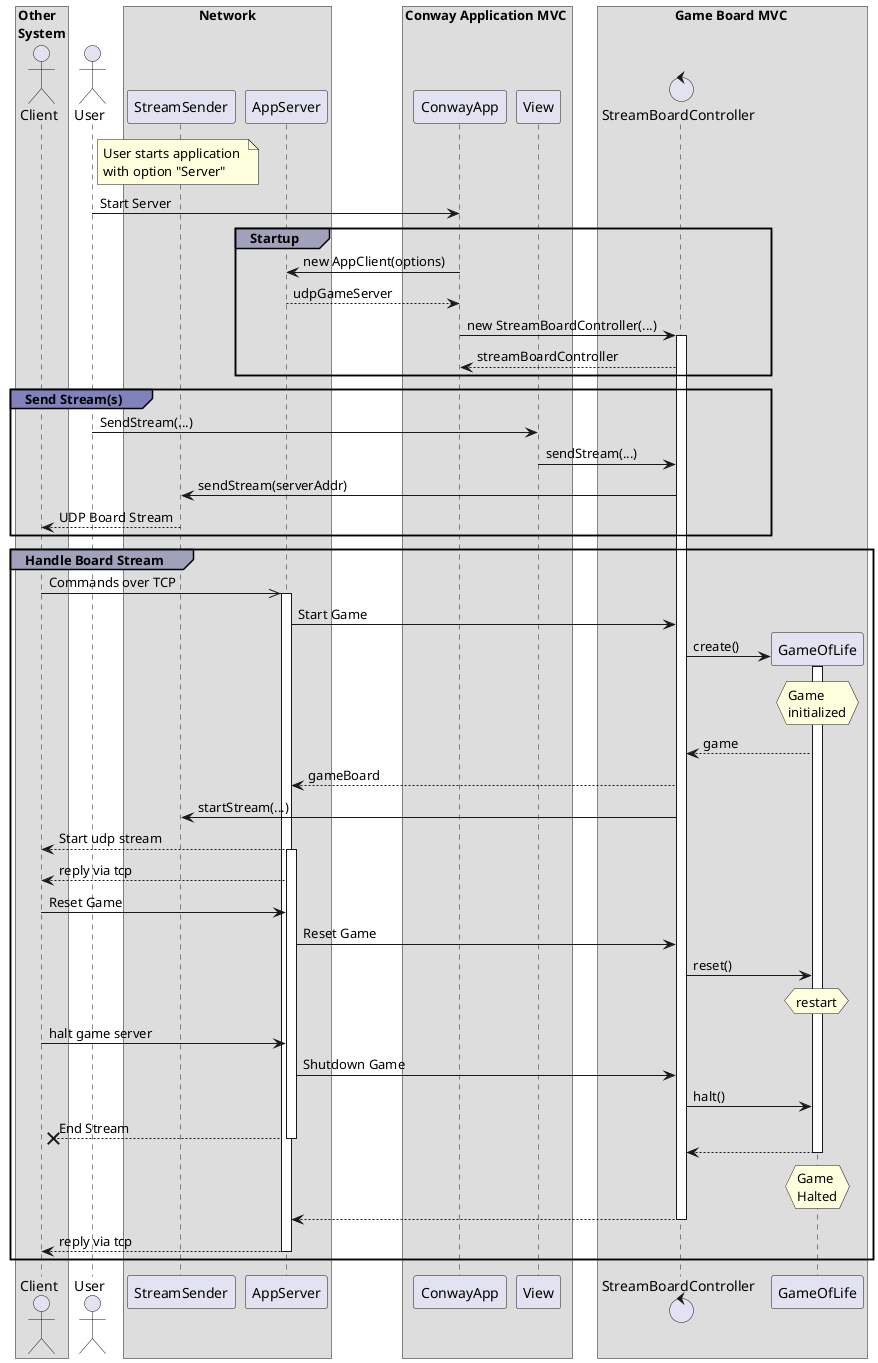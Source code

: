 @startuml

    box "Other\nSystem"
        actor Client
    end box

    actor User

    box "Network"
        participant StreamSender 
        participant AppServer 
        control StreamBoardController
    end box

    box "Conway Application MVC "
        participant ConwayApp
        participant "View" as ConwayAppView
    end box

    box "Game Board MVC "
        control StreamBoardController 
        participant GameOfLife

        

    end box 

    note right of User :  User starts application \nwith option "Server"
    User -> ConwayApp: Start Server


    group#a1a1bb  Startup
        ConwayApp -> AppServer: new AppClient(options)
        AppServer --> ConwayApp: udpGameServer
        
        ConwayApp -> StreamBoardController : new StreamBoardController(...)
        activate StreamBoardController
        StreamBoardController --> ConwayApp: streamBoardController
    end group

    group#8181bb  Send Stream(s)
        User -> ConwayAppView: SendStream(...)
        ConwayAppView           ->  StreamBoardController : sendStream(...)
        StreamBoardController   ->  StreamSender: sendStream(serverAddr)
        Client    <--    StreamSender: UDP Board Stream
    end group

    group#a1a1bb   Handle Board Stream
                            Client    ->>  AppServer: Commands over TCP 
        activate AppServer
        AppServer -> StreamBoardController: Start Game
        
        
        
        StreamBoardController -> GameOfLife **: create()
        hnote over GameOfLife: Game\ninitialized
        Activate GameOfLife

        GameOfLife ---> StreamBoardController: game
        StreamBoardController ---> AppServer: gameBoard
        StreamBoardController -> StreamSender: startStream(...)
            Client  <---- AppServer: Start udp stream
                      activate AppServer
            Client  <---- AppServer: reply via tcp
        
        Client -> AppServer: Reset Game
        AppServer -> StreamBoardController: Reset Game
        StreamBoardController ->GameOfLife: reset()
        hnote over GameOfLife: restart
        
        Client -> AppServer: halt game server
        AppServer -> StreamBoardController: Shutdown Game
        StreamBoardController ->GameOfLife: halt()
                Client  x<-- AppServer : End Stream
                    deactivate AppServer
      
        
        
      
        GameOfLife--->StreamBoardController
        deactivate GameOfLife
        hnote over GameOfLife: Game\nHalted
        StreamBoardController ---> AppServer
        deactivate StreamBoardController
        Client <---- AppServer: reply via tcp
        deactivate AppServer


    end group




@enduml